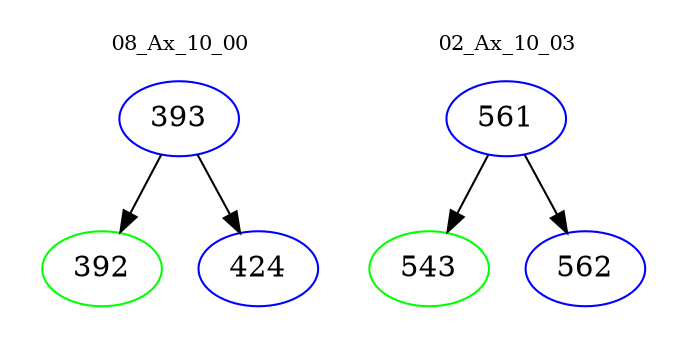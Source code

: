 digraph{
subgraph cluster_0 {
color = white
label = "08_Ax_10_00";
fontsize=10;
T0_393 [label="393", color="blue"]
T0_393 -> T0_392 [color="black"]
T0_392 [label="392", color="green"]
T0_393 -> T0_424 [color="black"]
T0_424 [label="424", color="blue"]
}
subgraph cluster_1 {
color = white
label = "02_Ax_10_03";
fontsize=10;
T1_561 [label="561", color="blue"]
T1_561 -> T1_543 [color="black"]
T1_543 [label="543", color="green"]
T1_561 -> T1_562 [color="black"]
T1_562 [label="562", color="blue"]
}
}

